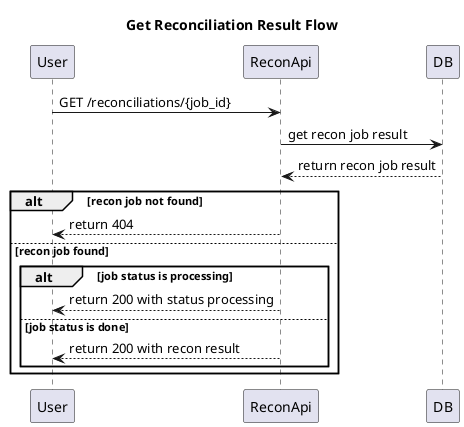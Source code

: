@startuml Get Reconciliation Result Flow

title Get Reconciliation Result Flow

User -> ReconApi: GET /reconciliations/{job_id}
ReconApi -> DB: get recon job result
DB --> ReconApi: return recon job result
alt recon job not found
  ReconApi --> User: return 404
else recon job found
  alt job status is processing
    ReconApi --> User: return 200 with status processing
  else job status is done
    ReconApi --> User: return 200 with recon result
  end
end

@enduml
